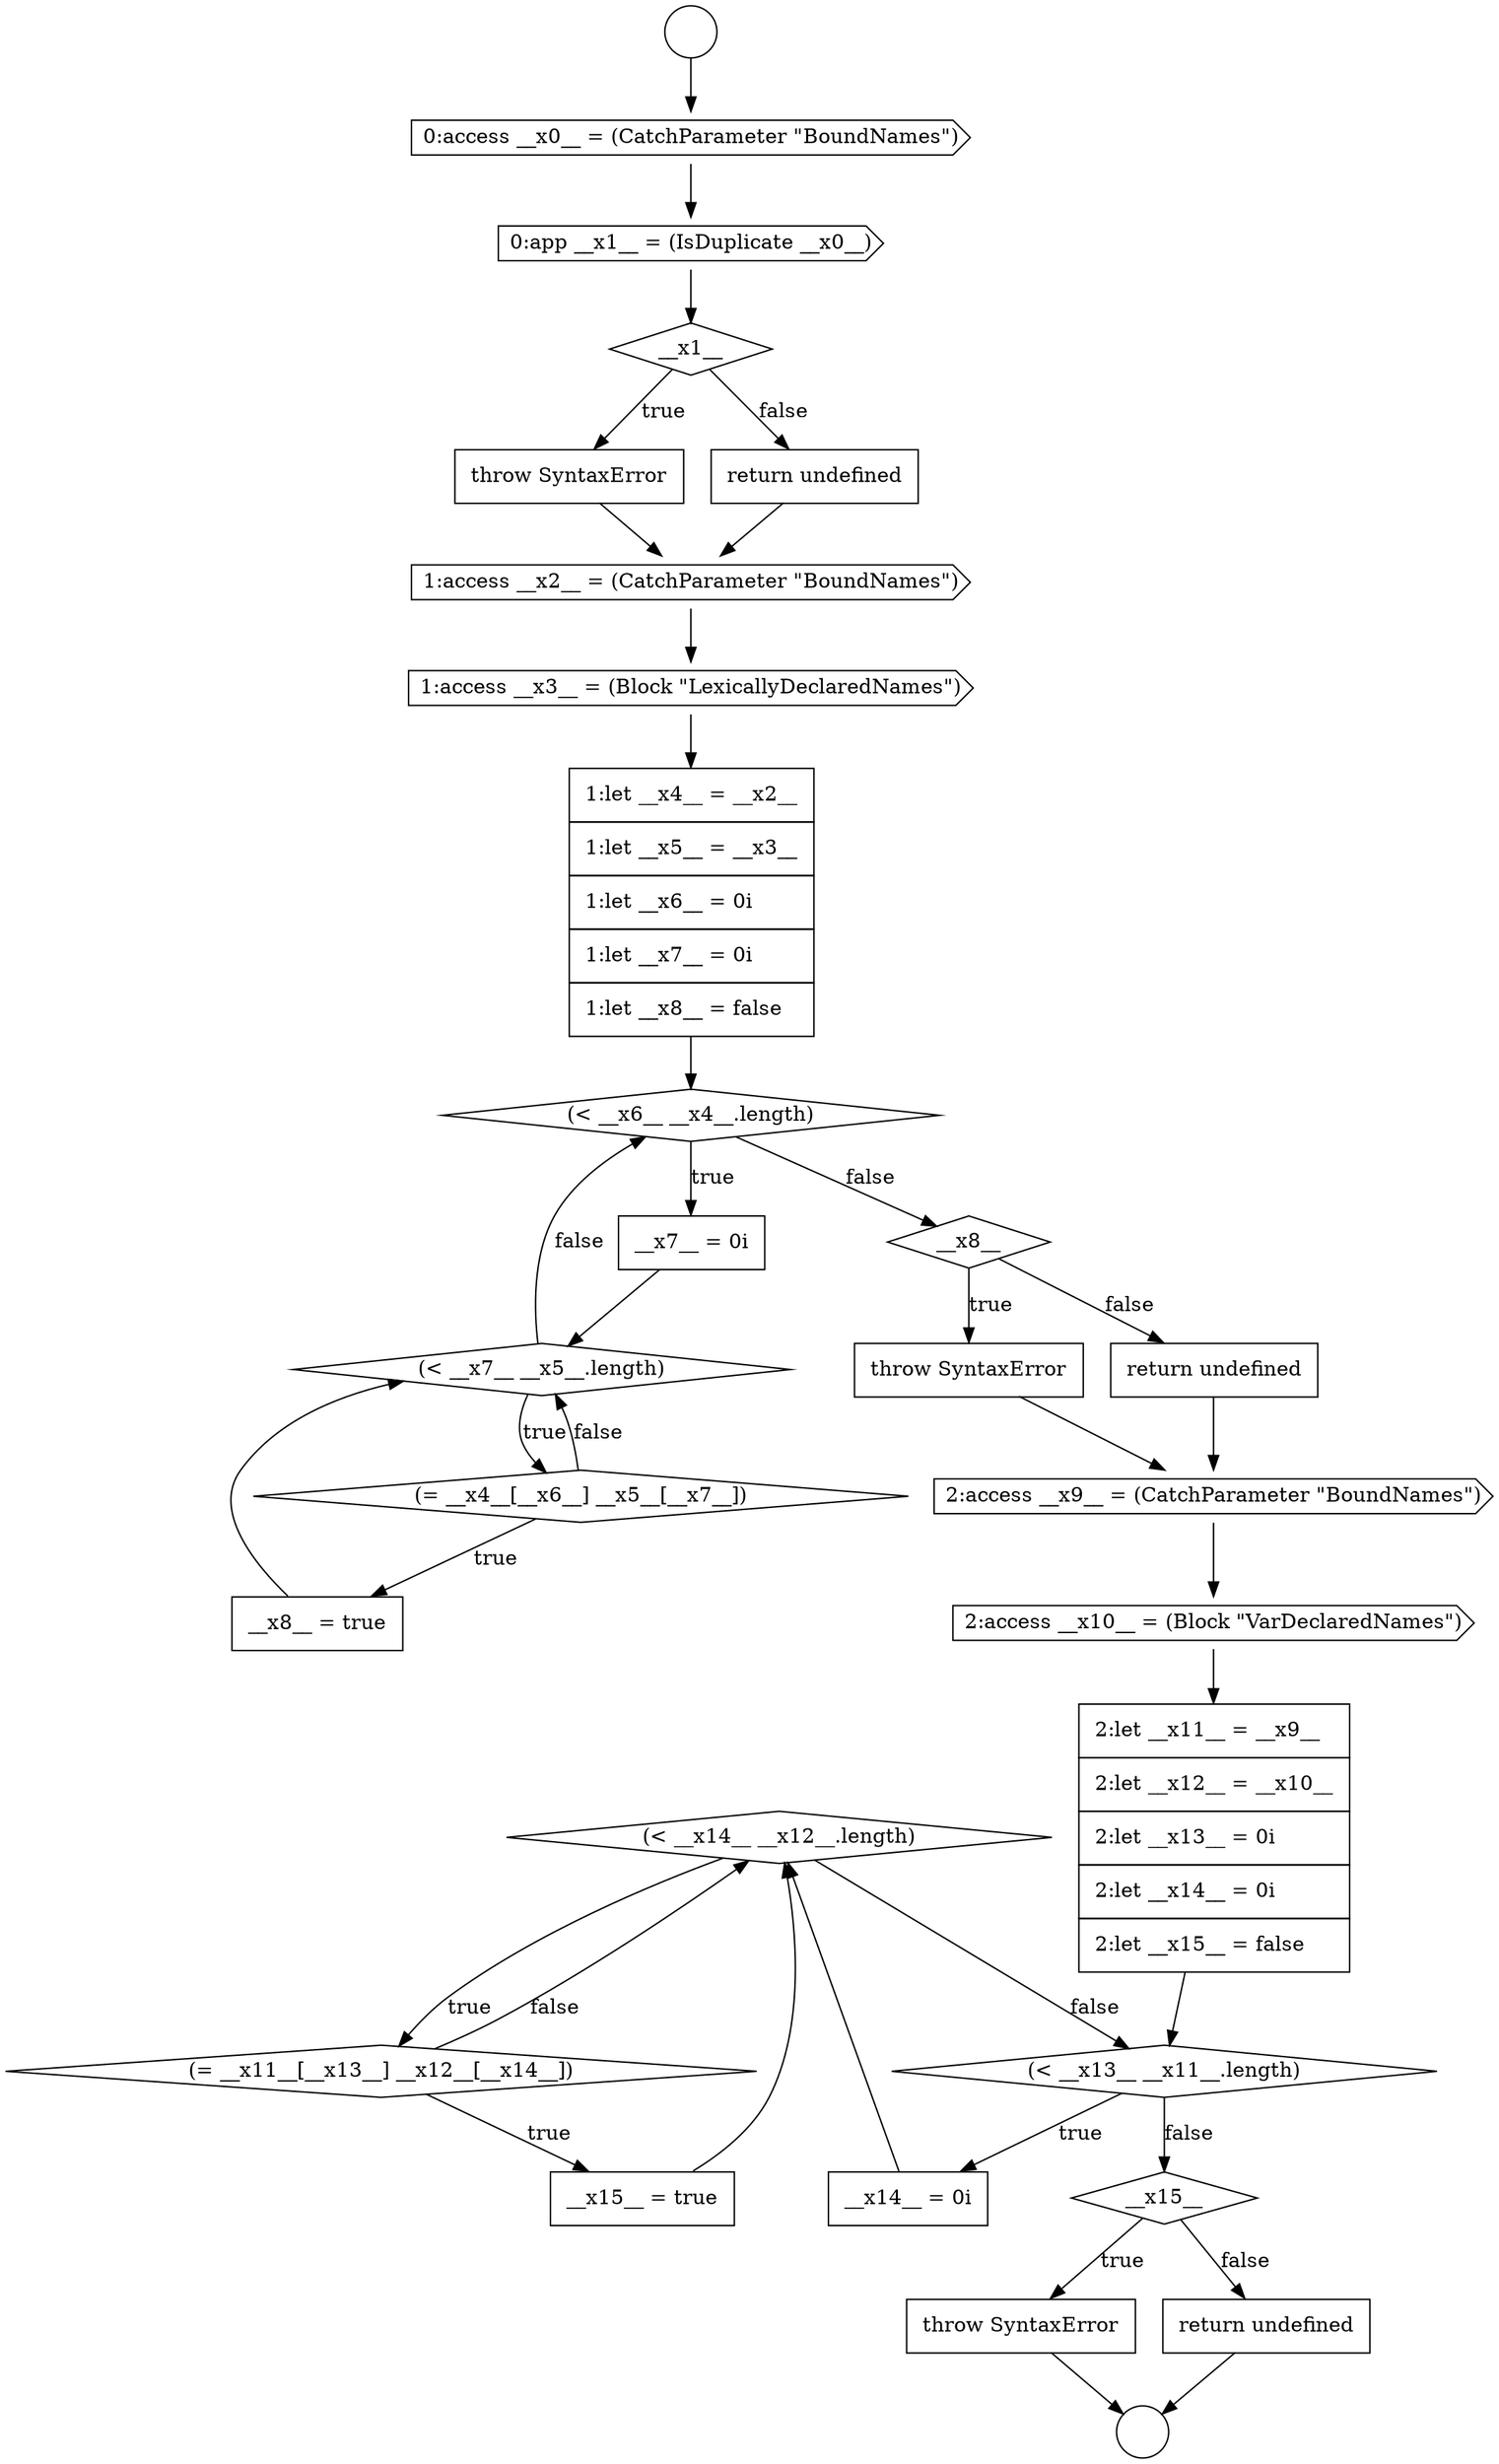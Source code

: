 digraph {
  node18384 [shape=diamond, label=<<font color="black">(&lt; __x14__ __x12__.length)</font>> color="black" fillcolor="white" style=filled]
  node18361 [shape=circle label=" " color="black" fillcolor="white" style=filled]
  node18379 [shape=cds, label=<<font color="black">2:access __x9__ = (CatchParameter &quot;BoundNames&quot;)</font>> color="black" fillcolor="white" style=filled]
  node18386 [shape=none, margin=0, label=<<font color="black">
    <table border="0" cellborder="1" cellspacing="0" cellpadding="10">
      <tr><td align="left">__x15__ = true</td></tr>
    </table>
  </font>> color="black" fillcolor="white" style=filled]
  node18376 [shape=diamond, label=<<font color="black">__x8__</font>> color="black" fillcolor="white" style=filled]
  node18378 [shape=none, margin=0, label=<<font color="black">
    <table border="0" cellborder="1" cellspacing="0" cellpadding="10">
      <tr><td align="left">return undefined</td></tr>
    </table>
  </font>> color="black" fillcolor="white" style=filled]
  node18363 [shape=cds, label=<<font color="black">0:access __x0__ = (CatchParameter &quot;BoundNames&quot;)</font>> color="black" fillcolor="white" style=filled]
  node18373 [shape=diamond, label=<<font color="black">(&lt; __x7__ __x5__.length)</font>> color="black" fillcolor="white" style=filled]
  node18387 [shape=diamond, label=<<font color="black">__x15__</font>> color="black" fillcolor="white" style=filled]
  node18377 [shape=none, margin=0, label=<<font color="black">
    <table border="0" cellborder="1" cellspacing="0" cellpadding="10">
      <tr><td align="left">throw SyntaxError</td></tr>
    </table>
  </font>> color="black" fillcolor="white" style=filled]
  node18366 [shape=none, margin=0, label=<<font color="black">
    <table border="0" cellborder="1" cellspacing="0" cellpadding="10">
      <tr><td align="left">throw SyntaxError</td></tr>
    </table>
  </font>> color="black" fillcolor="white" style=filled]
  node18381 [shape=none, margin=0, label=<<font color="black">
    <table border="0" cellborder="1" cellspacing="0" cellpadding="10">
      <tr><td align="left">2:let __x11__ = __x9__</td></tr>
      <tr><td align="left">2:let __x12__ = __x10__</td></tr>
      <tr><td align="left">2:let __x13__ = 0i</td></tr>
      <tr><td align="left">2:let __x14__ = 0i</td></tr>
      <tr><td align="left">2:let __x15__ = false</td></tr>
    </table>
  </font>> color="black" fillcolor="white" style=filled]
  node18369 [shape=cds, label=<<font color="black">1:access __x3__ = (Block &quot;LexicallyDeclaredNames&quot;)</font>> color="black" fillcolor="white" style=filled]
  node18374 [shape=diamond, label=<<font color="black">(= __x4__[__x6__] __x5__[__x7__])</font>> color="black" fillcolor="white" style=filled]
  node18362 [shape=circle label=" " color="black" fillcolor="white" style=filled]
  node18388 [shape=none, margin=0, label=<<font color="black">
    <table border="0" cellborder="1" cellspacing="0" cellpadding="10">
      <tr><td align="left">throw SyntaxError</td></tr>
    </table>
  </font>> color="black" fillcolor="white" style=filled]
  node18365 [shape=diamond, label=<<font color="black">__x1__</font>> color="black" fillcolor="white" style=filled]
  node18385 [shape=diamond, label=<<font color="black">(= __x11__[__x13__] __x12__[__x14__])</font>> color="black" fillcolor="white" style=filled]
  node18368 [shape=cds, label=<<font color="black">1:access __x2__ = (CatchParameter &quot;BoundNames&quot;)</font>> color="black" fillcolor="white" style=filled]
  node18380 [shape=cds, label=<<font color="black">2:access __x10__ = (Block &quot;VarDeclaredNames&quot;)</font>> color="black" fillcolor="white" style=filled]
  node18375 [shape=none, margin=0, label=<<font color="black">
    <table border="0" cellborder="1" cellspacing="0" cellpadding="10">
      <tr><td align="left">__x8__ = true</td></tr>
    </table>
  </font>> color="black" fillcolor="white" style=filled]
  node18370 [shape=none, margin=0, label=<<font color="black">
    <table border="0" cellborder="1" cellspacing="0" cellpadding="10">
      <tr><td align="left">1:let __x4__ = __x2__</td></tr>
      <tr><td align="left">1:let __x5__ = __x3__</td></tr>
      <tr><td align="left">1:let __x6__ = 0i</td></tr>
      <tr><td align="left">1:let __x7__ = 0i</td></tr>
      <tr><td align="left">1:let __x8__ = false</td></tr>
    </table>
  </font>> color="black" fillcolor="white" style=filled]
  node18383 [shape=none, margin=0, label=<<font color="black">
    <table border="0" cellborder="1" cellspacing="0" cellpadding="10">
      <tr><td align="left">__x14__ = 0i</td></tr>
    </table>
  </font>> color="black" fillcolor="white" style=filled]
  node18372 [shape=none, margin=0, label=<<font color="black">
    <table border="0" cellborder="1" cellspacing="0" cellpadding="10">
      <tr><td align="left">__x7__ = 0i</td></tr>
    </table>
  </font>> color="black" fillcolor="white" style=filled]
  node18364 [shape=cds, label=<<font color="black">0:app __x1__ = (IsDuplicate __x0__)</font>> color="black" fillcolor="white" style=filled]
  node18371 [shape=diamond, label=<<font color="black">(&lt; __x6__ __x4__.length)</font>> color="black" fillcolor="white" style=filled]
  node18389 [shape=none, margin=0, label=<<font color="black">
    <table border="0" cellborder="1" cellspacing="0" cellpadding="10">
      <tr><td align="left">return undefined</td></tr>
    </table>
  </font>> color="black" fillcolor="white" style=filled]
  node18382 [shape=diamond, label=<<font color="black">(&lt; __x13__ __x11__.length)</font>> color="black" fillcolor="white" style=filled]
  node18367 [shape=none, margin=0, label=<<font color="black">
    <table border="0" cellborder="1" cellspacing="0" cellpadding="10">
      <tr><td align="left">return undefined</td></tr>
    </table>
  </font>> color="black" fillcolor="white" style=filled]
  node18361 -> node18363 [ color="black"]
  node18373 -> node18374 [label=<<font color="black">true</font>> color="black"]
  node18373 -> node18371 [label=<<font color="black">false</font>> color="black"]
  node18371 -> node18372 [label=<<font color="black">true</font>> color="black"]
  node18371 -> node18376 [label=<<font color="black">false</font>> color="black"]
  node18379 -> node18380 [ color="black"]
  node18385 -> node18386 [label=<<font color="black">true</font>> color="black"]
  node18385 -> node18384 [label=<<font color="black">false</font>> color="black"]
  node18388 -> node18362 [ color="black"]
  node18367 -> node18368 [ color="black"]
  node18389 -> node18362 [ color="black"]
  node18381 -> node18382 [ color="black"]
  node18368 -> node18369 [ color="black"]
  node18380 -> node18381 [ color="black"]
  node18387 -> node18388 [label=<<font color="black">true</font>> color="black"]
  node18387 -> node18389 [label=<<font color="black">false</font>> color="black"]
  node18383 -> node18384 [ color="black"]
  node18386 -> node18384 [ color="black"]
  node18372 -> node18373 [ color="black"]
  node18375 -> node18373 [ color="black"]
  node18363 -> node18364 [ color="black"]
  node18374 -> node18375 [label=<<font color="black">true</font>> color="black"]
  node18374 -> node18373 [label=<<font color="black">false</font>> color="black"]
  node18376 -> node18377 [label=<<font color="black">true</font>> color="black"]
  node18376 -> node18378 [label=<<font color="black">false</font>> color="black"]
  node18364 -> node18365 [ color="black"]
  node18366 -> node18368 [ color="black"]
  node18382 -> node18383 [label=<<font color="black">true</font>> color="black"]
  node18382 -> node18387 [label=<<font color="black">false</font>> color="black"]
  node18365 -> node18366 [label=<<font color="black">true</font>> color="black"]
  node18365 -> node18367 [label=<<font color="black">false</font>> color="black"]
  node18370 -> node18371 [ color="black"]
  node18384 -> node18385 [label=<<font color="black">true</font>> color="black"]
  node18384 -> node18382 [label=<<font color="black">false</font>> color="black"]
  node18378 -> node18379 [ color="black"]
  node18369 -> node18370 [ color="black"]
  node18377 -> node18379 [ color="black"]
}
